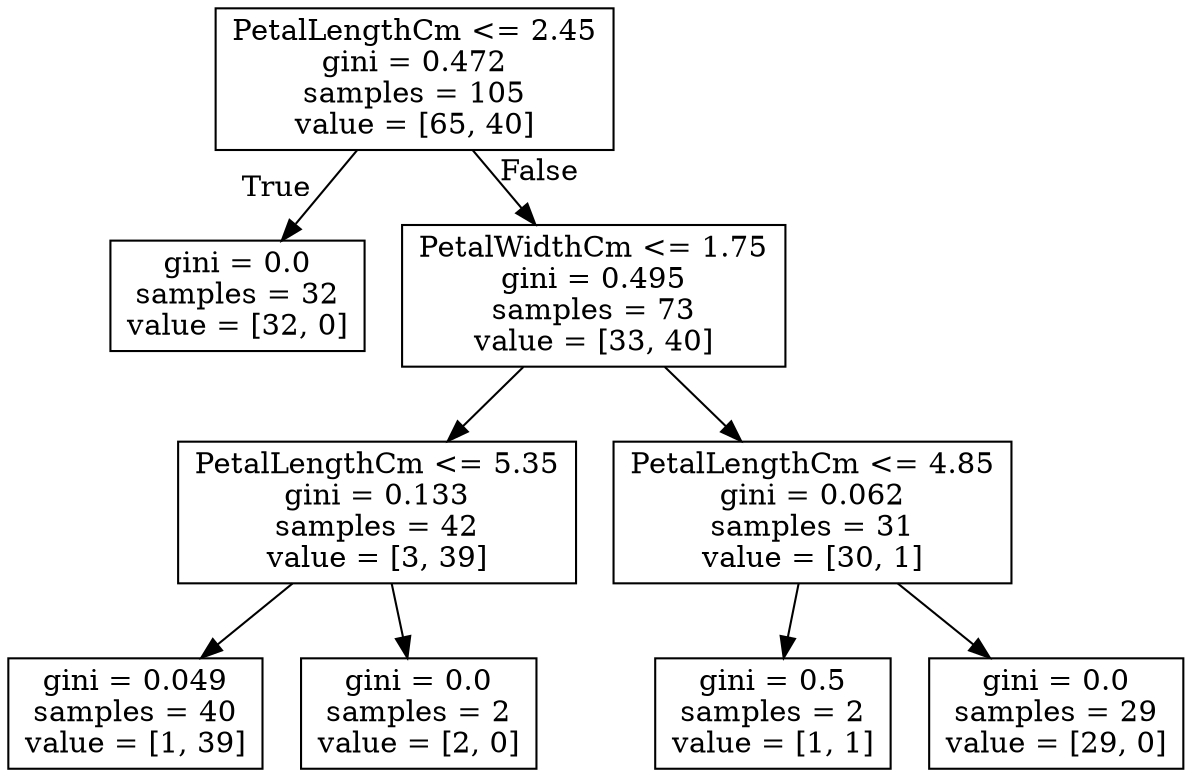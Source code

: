 digraph Tree {
node [shape=box] ;
0 [label="PetalLengthCm <= 2.45\ngini = 0.472\nsamples = 105\nvalue = [65, 40]"] ;
1 [label="gini = 0.0\nsamples = 32\nvalue = [32, 0]"] ;
0 -> 1 [labeldistance=2.5, labelangle=45, headlabel="True"] ;
2 [label="PetalWidthCm <= 1.75\ngini = 0.495\nsamples = 73\nvalue = [33, 40]"] ;
0 -> 2 [labeldistance=2.5, labelangle=-45, headlabel="False"] ;
3 [label="PetalLengthCm <= 5.35\ngini = 0.133\nsamples = 42\nvalue = [3, 39]"] ;
2 -> 3 ;
4 [label="gini = 0.049\nsamples = 40\nvalue = [1, 39]"] ;
3 -> 4 ;
5 [label="gini = 0.0\nsamples = 2\nvalue = [2, 0]"] ;
3 -> 5 ;
6 [label="PetalLengthCm <= 4.85\ngini = 0.062\nsamples = 31\nvalue = [30, 1]"] ;
2 -> 6 ;
7 [label="gini = 0.5\nsamples = 2\nvalue = [1, 1]"] ;
6 -> 7 ;
8 [label="gini = 0.0\nsamples = 29\nvalue = [29, 0]"] ;
6 -> 8 ;
}